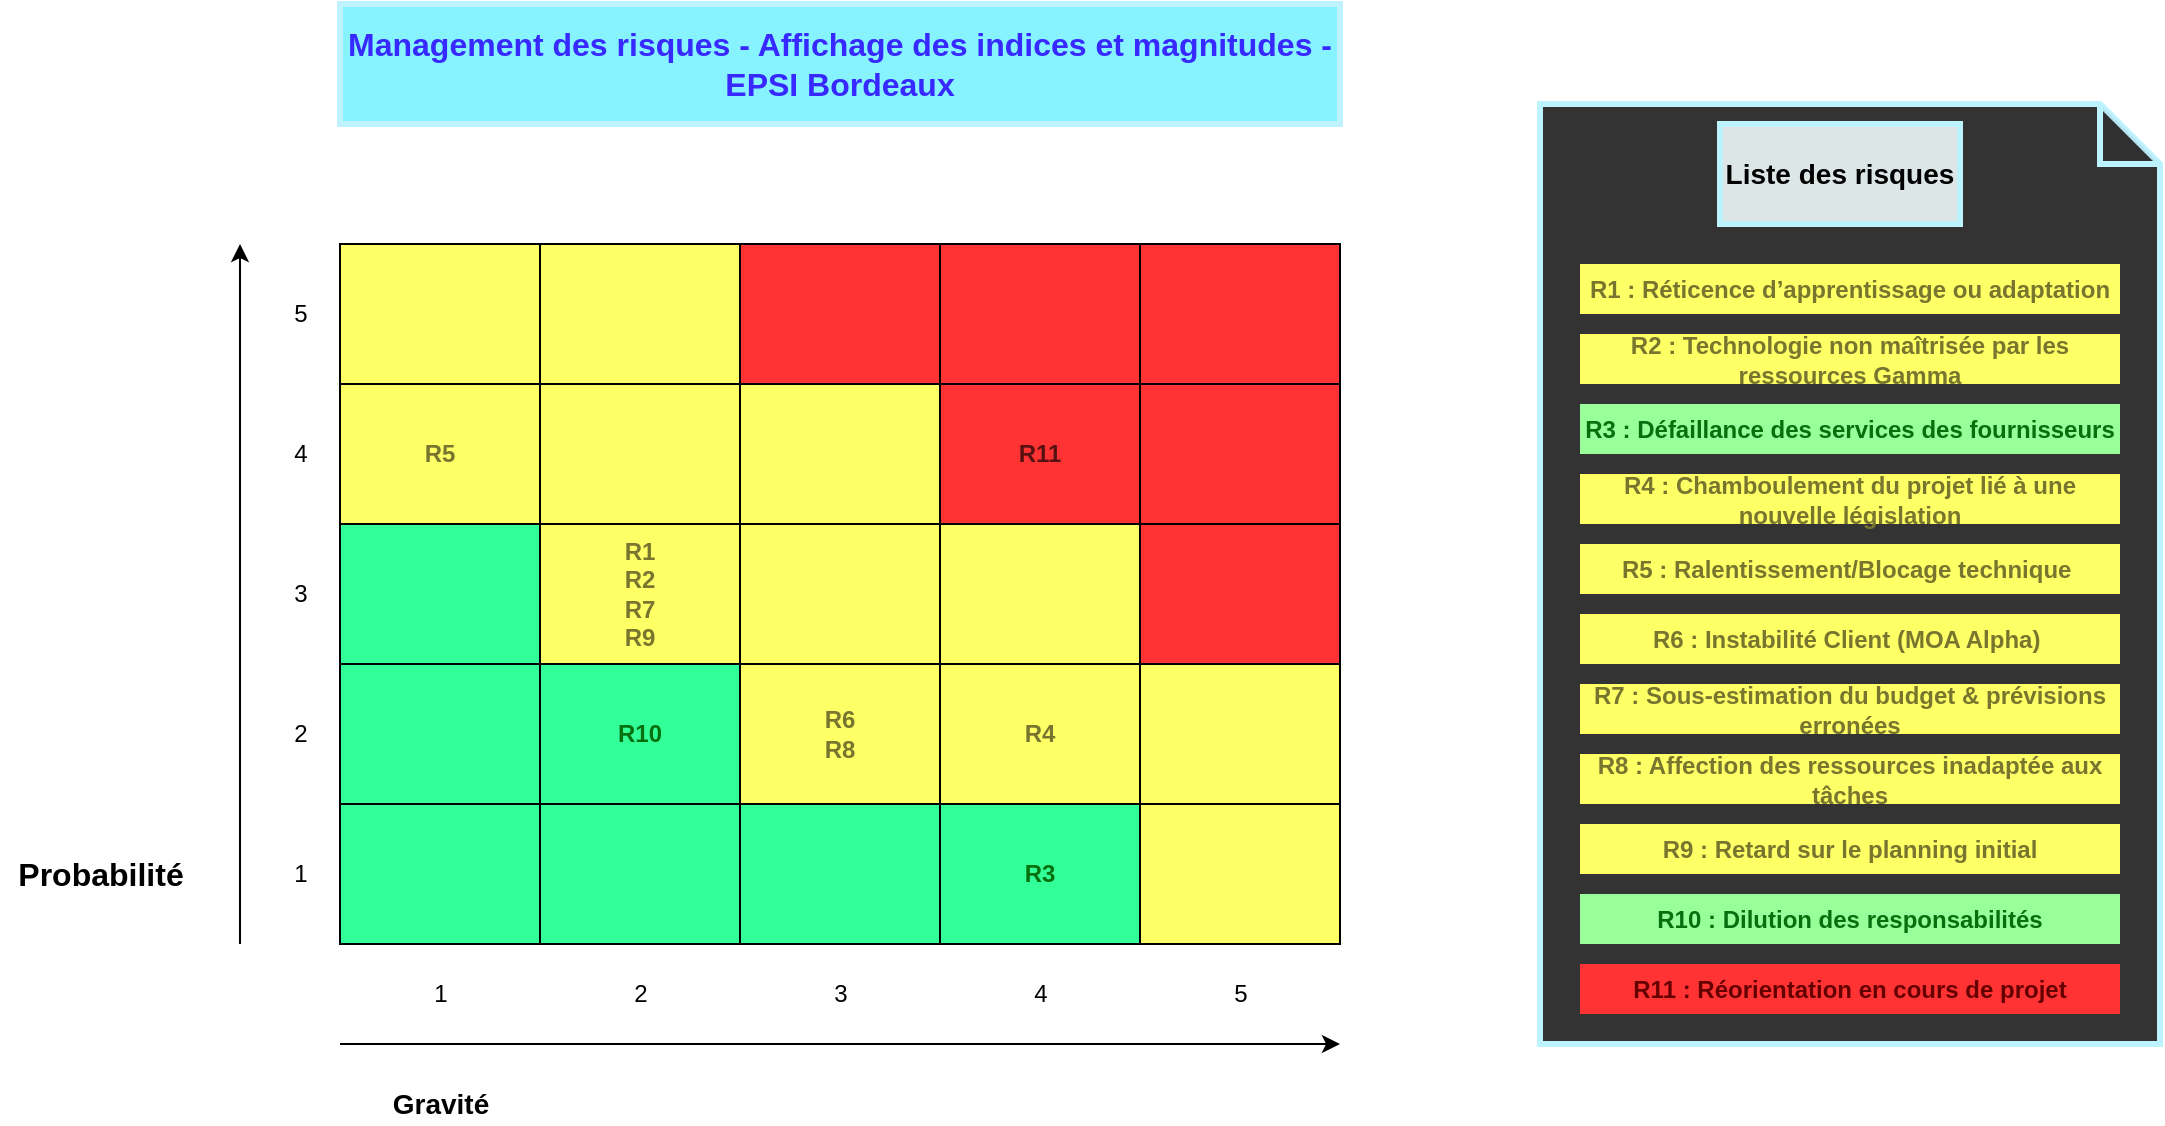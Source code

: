 <mxfile version="14.1.8" type="device"><diagram id="FhFQmC6RV7XNn_20ZeZn" name="Page-1"><mxGraphModel dx="642" dy="669" grid="1" gridSize="10" guides="1" tooltips="1" connect="1" arrows="1" fold="1" page="1" pageScale="1" pageWidth="827" pageHeight="1169" math="0" shadow="0"><root><mxCell id="0"/><mxCell id="1" parent="0"/><mxCell id="aONKoIr5WWed4Iq_56Nk-1" value="" style="rounded=0;whiteSpace=wrap;html=1;fillColor=#33FF99;" vertex="1" parent="1"><mxGeometry x="190" y="410" width="100" height="70" as="geometry"/></mxCell><mxCell id="aONKoIr5WWed4Iq_56Nk-2" value="&lt;b&gt;&lt;font color=&quot;#07700e&quot;&gt;R10&lt;/font&gt;&lt;/b&gt;" style="rounded=0;whiteSpace=wrap;html=1;fillColor=#33FF99;" vertex="1" parent="1"><mxGeometry x="290" y="410" width="100" height="70" as="geometry"/></mxCell><mxCell id="aONKoIr5WWed4Iq_56Nk-3" value="" style="rounded=0;whiteSpace=wrap;html=1;fillColor=#FF3333;" vertex="1" parent="1"><mxGeometry x="590" y="200" width="100" height="70" as="geometry"/></mxCell><mxCell id="aONKoIr5WWed4Iq_56Nk-4" value="" style="rounded=0;whiteSpace=wrap;html=1;fillColor=#FF3333;" vertex="1" parent="1"><mxGeometry x="490" y="200" width="100" height="70" as="geometry"/></mxCell><mxCell id="aONKoIr5WWed4Iq_56Nk-5" value="" style="rounded=0;whiteSpace=wrap;html=1;fillColor=#FF3333;" vertex="1" parent="1"><mxGeometry x="390" y="200" width="100" height="70" as="geometry"/></mxCell><mxCell id="aONKoIr5WWed4Iq_56Nk-6" value="" style="rounded=0;whiteSpace=wrap;html=1;fillColor=#FFFF66;" vertex="1" parent="1"><mxGeometry x="290" y="200" width="100" height="70" as="geometry"/></mxCell><mxCell id="aONKoIr5WWed4Iq_56Nk-7" value="" style="rounded=0;whiteSpace=wrap;html=1;fillColor=#FFFF66;" vertex="1" parent="1"><mxGeometry x="190" y="200" width="100" height="70" as="geometry"/></mxCell><mxCell id="aONKoIr5WWed4Iq_56Nk-8" value="" style="rounded=0;whiteSpace=wrap;html=1;fillColor=#FF3333;" vertex="1" parent="1"><mxGeometry x="590" y="270" width="100" height="70" as="geometry"/></mxCell><mxCell id="aONKoIr5WWed4Iq_56Nk-9" value="&lt;b&gt;&lt;font color=&quot;#571111&quot;&gt;R11&lt;/font&gt;&lt;/b&gt;" style="rounded=0;whiteSpace=wrap;html=1;fillColor=#FF3333;" vertex="1" parent="1"><mxGeometry x="490" y="270" width="100" height="70" as="geometry"/></mxCell><mxCell id="aONKoIr5WWed4Iq_56Nk-10" value="" style="rounded=0;whiteSpace=wrap;html=1;fillColor=#FFFF66;" vertex="1" parent="1"><mxGeometry x="390" y="270" width="100" height="70" as="geometry"/></mxCell><mxCell id="aONKoIr5WWed4Iq_56Nk-11" value="" style="rounded=0;whiteSpace=wrap;html=1;fillColor=#FFFF66;" vertex="1" parent="1"><mxGeometry x="290" y="270" width="100" height="70" as="geometry"/></mxCell><mxCell id="aONKoIr5WWed4Iq_56Nk-12" value="&lt;b&gt;&lt;font color=&quot;#78752f&quot;&gt;R5&lt;/font&gt;&lt;/b&gt;" style="rounded=0;whiteSpace=wrap;html=1;fillColor=#FFFF66;" vertex="1" parent="1"><mxGeometry x="190" y="270" width="100" height="70" as="geometry"/></mxCell><mxCell id="aONKoIr5WWed4Iq_56Nk-13" value="" style="rounded=0;whiteSpace=wrap;html=1;fillColor=#FF3333;" vertex="1" parent="1"><mxGeometry x="590" y="340" width="100" height="70" as="geometry"/></mxCell><mxCell id="aONKoIr5WWed4Iq_56Nk-14" value="" style="rounded=0;whiteSpace=wrap;html=1;fillColor=#FFFF66;" vertex="1" parent="1"><mxGeometry x="490" y="340" width="100" height="70" as="geometry"/></mxCell><mxCell id="aONKoIr5WWed4Iq_56Nk-15" value="" style="rounded=0;whiteSpace=wrap;html=1;fillColor=#FFFF66;" vertex="1" parent="1"><mxGeometry x="390" y="340" width="100" height="70" as="geometry"/></mxCell><mxCell id="aONKoIr5WWed4Iq_56Nk-16" value="&lt;b&gt;&lt;font color=&quot;#78752f&quot;&gt;R1&lt;br&gt;R2&lt;br&gt;R7&lt;br&gt;R9&lt;/font&gt;&lt;/b&gt;" style="rounded=0;whiteSpace=wrap;html=1;fillColor=#FFFF66;" vertex="1" parent="1"><mxGeometry x="290" y="340" width="100" height="70" as="geometry"/></mxCell><mxCell id="aONKoIr5WWed4Iq_56Nk-17" value="" style="rounded=0;whiteSpace=wrap;html=1;fillColor=#FFFF66;" vertex="1" parent="1"><mxGeometry x="590" y="410" width="100" height="70" as="geometry"/></mxCell><mxCell id="aONKoIr5WWed4Iq_56Nk-18" value="&lt;b&gt;&lt;font color=&quot;#78752f&quot;&gt;R4&lt;/font&gt;&lt;/b&gt;" style="rounded=0;whiteSpace=wrap;html=1;fillColor=#FFFF66;" vertex="1" parent="1"><mxGeometry x="490" y="410" width="100" height="70" as="geometry"/></mxCell><mxCell id="aONKoIr5WWed4Iq_56Nk-19" value="&lt;b&gt;&lt;font color=&quot;#78752f&quot;&gt;R6&lt;br&gt;R8&lt;/font&gt;&lt;/b&gt;" style="rounded=0;whiteSpace=wrap;html=1;fillColor=#FFFF66;" vertex="1" parent="1"><mxGeometry x="390" y="410" width="100" height="70" as="geometry"/></mxCell><mxCell id="aONKoIr5WWed4Iq_56Nk-20" value="" style="rounded=0;whiteSpace=wrap;html=1;fillColor=#33FF99;" vertex="1" parent="1"><mxGeometry x="190" y="340" width="100" height="70" as="geometry"/></mxCell><mxCell id="aONKoIr5WWed4Iq_56Nk-21" value="" style="rounded=0;whiteSpace=wrap;html=1;fillColor=#FFFF66;" vertex="1" parent="1"><mxGeometry x="590" y="480" width="100" height="70" as="geometry"/></mxCell><mxCell id="aONKoIr5WWed4Iq_56Nk-22" value="&lt;b&gt;&lt;font color=&quot;#07700e&quot;&gt;R3&lt;/font&gt;&lt;/b&gt;" style="rounded=0;whiteSpace=wrap;html=1;fillColor=#33FF99;" vertex="1" parent="1"><mxGeometry x="490" y="480" width="100" height="70" as="geometry"/></mxCell><mxCell id="aONKoIr5WWed4Iq_56Nk-23" value="" style="rounded=0;whiteSpace=wrap;html=1;fillColor=#33FF99;" vertex="1" parent="1"><mxGeometry x="390" y="480" width="100" height="70" as="geometry"/></mxCell><mxCell id="aONKoIr5WWed4Iq_56Nk-24" value="" style="rounded=0;whiteSpace=wrap;html=1;fillColor=#33FF99;" vertex="1" parent="1"><mxGeometry x="290" y="480" width="100" height="70" as="geometry"/></mxCell><mxCell id="aONKoIr5WWed4Iq_56Nk-25" value="" style="rounded=0;whiteSpace=wrap;html=1;fillColor=#33FF99;" vertex="1" parent="1"><mxGeometry x="190" y="480" width="100" height="70" as="geometry"/></mxCell><mxCell id="aONKoIr5WWed4Iq_56Nk-26" value="" style="endArrow=classic;html=1;" edge="1" parent="1"><mxGeometry width="50" height="50" relative="1" as="geometry"><mxPoint x="190" y="600" as="sourcePoint"/><mxPoint x="690" y="600" as="targetPoint"/></mxGeometry></mxCell><mxCell id="aONKoIr5WWed4Iq_56Nk-27" value="" style="endArrow=classic;html=1;" edge="1" parent="1"><mxGeometry width="50" height="50" relative="1" as="geometry"><mxPoint x="140" y="550" as="sourcePoint"/><mxPoint x="140" y="200" as="targetPoint"/></mxGeometry></mxCell><mxCell id="aONKoIr5WWed4Iq_56Nk-28" value="&lt;b&gt;&lt;font style=&quot;font-size: 16px&quot;&gt;Probabilité&lt;/font&gt;&lt;/b&gt;" style="text;html=1;align=center;verticalAlign=middle;resizable=0;points=[];autosize=1;" vertex="1" parent="1"><mxGeometry x="20" y="505" width="100" height="20" as="geometry"/></mxCell><mxCell id="aONKoIr5WWed4Iq_56Nk-29" value="&lt;font style=&quot;font-size: 14px&quot;&gt;&lt;b&gt;Gravité&lt;/b&gt;&lt;/font&gt;" style="text;html=1;align=center;verticalAlign=middle;resizable=0;points=[];autosize=1;" vertex="1" parent="1"><mxGeometry x="210" y="620" width="60" height="20" as="geometry"/></mxCell><mxCell id="aONKoIr5WWed4Iq_56Nk-30" value="1" style="text;html=1;align=center;verticalAlign=middle;resizable=0;points=[];autosize=1;" vertex="1" parent="1"><mxGeometry x="230" y="565" width="20" height="20" as="geometry"/></mxCell><mxCell id="aONKoIr5WWed4Iq_56Nk-32" value="3" style="text;html=1;align=center;verticalAlign=middle;resizable=0;points=[];autosize=1;" vertex="1" parent="1"><mxGeometry x="430" y="565" width="20" height="20" as="geometry"/></mxCell><mxCell id="aONKoIr5WWed4Iq_56Nk-33" value="2" style="text;html=1;align=center;verticalAlign=middle;resizable=0;points=[];autosize=1;" vertex="1" parent="1"><mxGeometry x="330" y="565" width="20" height="20" as="geometry"/></mxCell><mxCell id="aONKoIr5WWed4Iq_56Nk-34" value="5" style="text;html=1;align=center;verticalAlign=middle;resizable=0;points=[];autosize=1;" vertex="1" parent="1"><mxGeometry x="630" y="565" width="20" height="20" as="geometry"/></mxCell><mxCell id="aONKoIr5WWed4Iq_56Nk-35" value="4" style="text;html=1;align=center;verticalAlign=middle;resizable=0;points=[];autosize=1;" vertex="1" parent="1"><mxGeometry x="530" y="565" width="20" height="20" as="geometry"/></mxCell><mxCell id="aONKoIr5WWed4Iq_56Nk-36" value="2" style="text;html=1;align=center;verticalAlign=middle;resizable=0;points=[];autosize=1;" vertex="1" parent="1"><mxGeometry x="160" y="435" width="20" height="20" as="geometry"/></mxCell><mxCell id="aONKoIr5WWed4Iq_56Nk-37" value="3" style="text;html=1;align=center;verticalAlign=middle;resizable=0;points=[];autosize=1;" vertex="1" parent="1"><mxGeometry x="160" y="365" width="20" height="20" as="geometry"/></mxCell><mxCell id="aONKoIr5WWed4Iq_56Nk-38" value="4" style="text;html=1;align=center;verticalAlign=middle;resizable=0;points=[];autosize=1;" vertex="1" parent="1"><mxGeometry x="160" y="295" width="20" height="20" as="geometry"/></mxCell><mxCell id="aONKoIr5WWed4Iq_56Nk-39" value="5" style="text;html=1;align=center;verticalAlign=middle;resizable=0;points=[];autosize=1;" vertex="1" parent="1"><mxGeometry x="160" y="225" width="20" height="20" as="geometry"/></mxCell><mxCell id="aONKoIr5WWed4Iq_56Nk-40" value="1" style="text;html=1;align=center;verticalAlign=middle;resizable=0;points=[];autosize=1;" vertex="1" parent="1"><mxGeometry x="160" y="505" width="20" height="20" as="geometry"/></mxCell><mxCell id="aONKoIr5WWed4Iq_56Nk-41" value="&lt;b&gt;&lt;font style=&quot;font-size: 16px&quot; color=&quot;#3729ff&quot;&gt;Management des risques - Affichage des indices et magnitudes - EPSI Bordeaux&lt;/font&gt;&lt;/b&gt;" style="rounded=0;whiteSpace=wrap;html=1;fillColor=#87F3FF;strokeColor=#BDF2FF;strokeWidth=3;" vertex="1" parent="1"><mxGeometry x="190" y="80" width="500" height="60" as="geometry"/></mxCell><mxCell id="aONKoIr5WWed4Iq_56Nk-42" value="" style="endArrow=none;html=1;strokeColor=#FFFFFF;" edge="1" parent="1"><mxGeometry width="50" height="50" relative="1" as="geometry"><mxPoint x="840" y="550" as="sourcePoint"/><mxPoint x="840" y="200" as="targetPoint"/></mxGeometry></mxCell><mxCell id="aONKoIr5WWed4Iq_56Nk-43" value="" style="shape=note;whiteSpace=wrap;html=1;backgroundOutline=1;darkOpacity=0.05;strokeColor=#BDF2FF;strokeWidth=3;fillColor=#333333;" vertex="1" parent="1"><mxGeometry x="790" y="130" width="310" height="470" as="geometry"/></mxCell><mxCell id="aONKoIr5WWed4Iq_56Nk-44" value="&lt;font style=&quot;font-size: 12px&quot; color=&quot;#78752f&quot;&gt;&lt;b&gt;R1 :&amp;nbsp;&lt;span lang=&quot;FR-FR&quot; class=&quot;TextRun  BCX0 SCXW160823373&quot; style=&quot;animation: 0s ease 0s 1 normal none running none ; appearance: none ; backface-visibility: visible ; background: none 0% 0% / auto repeat scroll padding-box border-box rgba(0 , 0 , 0 , 0) ; border: 0px none rgb(0 , 0 , 0) ; border-radius: 0px ; border-collapse: collapse ; box-shadow: none ; box-sizing: content-box ; caption-side: top ; clear: none ; clip: auto ; content: normal ; cursor: text ; direction: ltr ; display: inline ; empty-cells: show ; float: none ; font-family: &amp;#34;wordvisi_msfontservice&amp;#34; , &amp;#34;calibri&amp;#34; , &amp;#34;calibri_embeddedfont&amp;#34; , &amp;#34;calibri_msfontservice&amp;#34; , sans-serif ; height: auto ; line-height: 17px ; list-style: outside none disc ; margin: 0px ; max-height: none ; max-width: none ; min-height: 0px ; min-width: 0px ; opacity: 1 ; outline: rgb(0 , 0 , 0) none 0px ; overflow-wrap: break-word ; overflow: visible ; padding: 0px ; perspective: none ; perspective-origin: 0px 0px ; position: static ; resize: none ; speak: normal ; table-layout: auto ; text-align: left ; text-overflow: clip ; text-shadow: none ; transform: none ; transform-origin: 0px 0px ; transform-style: flat ; transition: all 0s ease 0s ; unicode-bidi: normal ; vertical-align: baseline ; visibility: visible ; width: auto ; word-break: normal ; z-index: auto ; zoom: 1 ; border-spacing: 0px&quot;&gt;&lt;span class=&quot;NormalTextRun  BCX0 SCXW160823373&quot; style=&quot;background-color: inherit&quot;&gt;Réticence d’apprentissage ou adaptation&lt;/span&gt;&lt;/span&gt;&lt;/b&gt;&lt;/font&gt;" style="rounded=0;whiteSpace=wrap;html=1;strokeWidth=3;strokeColor=none;fillColor=#FFFF66;" vertex="1" parent="1"><mxGeometry x="810" y="210" width="270" height="25" as="geometry"/></mxCell><mxCell id="aONKoIr5WWed4Iq_56Nk-45" value="&lt;b&gt;&lt;font color=&quot;#78752f&quot;&gt;R2 : Technologie non maîtrisée par les ressources Gamma&lt;/font&gt;&lt;/b&gt;" style="rounded=0;whiteSpace=wrap;html=1;strokeWidth=3;strokeColor=none;fillColor=#FFFF66;" vertex="1" parent="1"><mxGeometry x="810" y="245" width="270" height="25" as="geometry"/></mxCell><mxCell id="aONKoIr5WWed4Iq_56Nk-46" value="&lt;b&gt;&lt;font color=&quot;#07700e&quot;&gt;R3 : Défaillance des services des fournisseurs&lt;/font&gt;&lt;/b&gt;" style="rounded=0;whiteSpace=wrap;html=1;strokeWidth=3;strokeColor=none;fillColor=#99FF99;" vertex="1" parent="1"><mxGeometry x="810" y="280" width="270" height="25" as="geometry"/></mxCell><mxCell id="aONKoIr5WWed4Iq_56Nk-47" value="&lt;b&gt;&lt;font color=&quot;#78752f&quot;&gt;R4 : Chamboulement du projet lié à une nouvelle législation&lt;/font&gt;&lt;/b&gt;" style="rounded=0;whiteSpace=wrap;html=1;strokeWidth=3;strokeColor=none;fillColor=#FFFF66;" vertex="1" parent="1"><mxGeometry x="810" y="315" width="270" height="25" as="geometry"/></mxCell><mxCell id="aONKoIr5WWed4Iq_56Nk-48" value="&lt;font color=&quot;#78752f&quot;&gt;&lt;b&gt;R5 : Ralentissement/Blocage technique&amp;nbsp;&lt;/b&gt;&lt;/font&gt;" style="rounded=0;whiteSpace=wrap;html=1;strokeWidth=3;strokeColor=none;fillColor=#FFFF66;" vertex="1" parent="1"><mxGeometry x="810" y="350" width="270" height="25" as="geometry"/></mxCell><mxCell id="aONKoIr5WWed4Iq_56Nk-49" value="&lt;font color=&quot;#78752f&quot;&gt;&lt;b&gt;R6 : Instabilité Client (MOA Alpha)&amp;nbsp;&lt;/b&gt;&lt;/font&gt;" style="rounded=0;whiteSpace=wrap;html=1;strokeWidth=3;strokeColor=none;fillColor=#FFFF66;" vertex="1" parent="1"><mxGeometry x="810" y="385" width="270" height="25" as="geometry"/></mxCell><mxCell id="aONKoIr5WWed4Iq_56Nk-50" value="&lt;b&gt;&lt;font color=&quot;#78752f&quot;&gt;R7 : Sous-estimation du budget &amp;amp; prévisions erronées&lt;/font&gt;&lt;/b&gt;" style="rounded=0;whiteSpace=wrap;html=1;strokeWidth=3;strokeColor=none;fillColor=#FFFF66;" vertex="1" parent="1"><mxGeometry x="810" y="420" width="270" height="25" as="geometry"/></mxCell><mxCell id="aONKoIr5WWed4Iq_56Nk-51" value="&lt;b&gt;&lt;font color=&quot;#78752f&quot;&gt;R8 : Affection des ressources inadaptée aux tâches&lt;/font&gt;&lt;/b&gt;" style="rounded=0;whiteSpace=wrap;html=1;strokeWidth=3;strokeColor=none;fillColor=#FFFF66;" vertex="1" parent="1"><mxGeometry x="810" y="455" width="270" height="25" as="geometry"/></mxCell><mxCell id="aONKoIr5WWed4Iq_56Nk-52" value="&lt;font color=&quot;#78752f&quot;&gt;&lt;b&gt;R9 : Retard sur le planning initial&lt;/b&gt;&lt;/font&gt;" style="rounded=0;whiteSpace=wrap;html=1;strokeWidth=3;strokeColor=none;fillColor=#FFFF66;" vertex="1" parent="1"><mxGeometry x="810" y="490" width="270" height="25" as="geometry"/></mxCell><mxCell id="aONKoIr5WWed4Iq_56Nk-53" value="&lt;b&gt;&lt;font color=&quot;#660000&quot;&gt;R11 : Réorientation en cours de projet&lt;/font&gt;&lt;/b&gt;" style="rounded=0;whiteSpace=wrap;html=1;strokeWidth=3;strokeColor=none;fillColor=#FF3333;" vertex="1" parent="1"><mxGeometry x="810" y="560" width="270" height="25" as="geometry"/></mxCell><mxCell id="aONKoIr5WWed4Iq_56Nk-54" value="&lt;b&gt;&lt;font style=&quot;font-size: 14px&quot;&gt;Liste des risques&lt;/font&gt;&lt;/b&gt;" style="rounded=0;whiteSpace=wrap;html=1;strokeColor=#BDF2FF;strokeWidth=3;gradientColor=none;fillColor=#DDE6E6;" vertex="1" parent="1"><mxGeometry x="880" y="140" width="120" height="50" as="geometry"/></mxCell><mxCell id="aONKoIr5WWed4Iq_56Nk-55" value="&lt;b&gt;&lt;font color=&quot;#07700e&quot;&gt;R10 : Dilution des responsabilités&lt;/font&gt;&lt;/b&gt;" style="rounded=0;whiteSpace=wrap;html=1;strokeWidth=3;strokeColor=none;fillColor=#99FF99;" vertex="1" parent="1"><mxGeometry x="810" y="525" width="270" height="25" as="geometry"/></mxCell></root></mxGraphModel></diagram></mxfile>